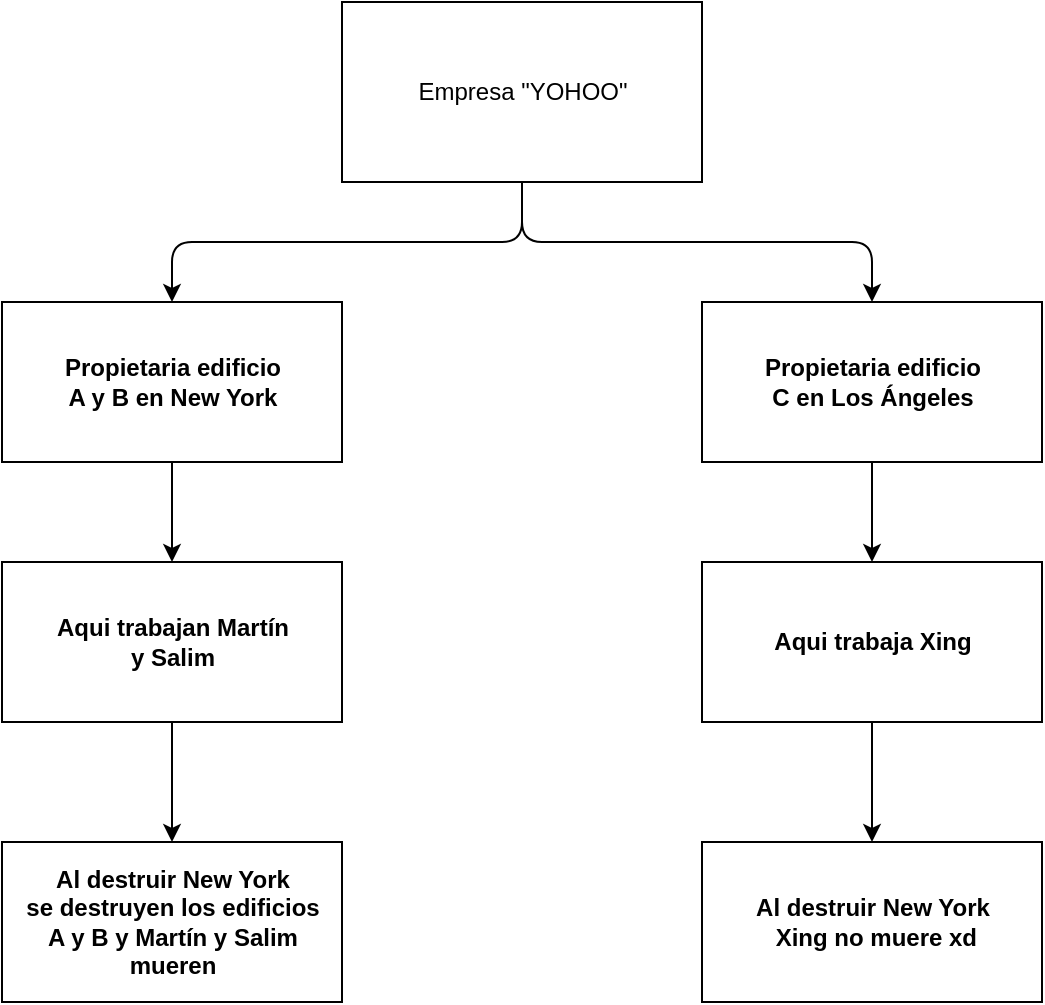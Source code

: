 <mxfile>
    <diagram id="DQ7xIzhSwcEXs6O9GUuj" name="Página-1">
        <mxGraphModel dx="1307" dy="391" grid="1" gridSize="10" guides="1" tooltips="1" connect="1" arrows="1" fold="1" page="1" pageScale="1" pageWidth="850" pageHeight="1100" math="0" shadow="0">
            <root>
                <mxCell id="0"/>
                <mxCell id="1" parent="0"/>
                <mxCell id="4" style="edgeStyle=none;html=1;entryX=0.5;entryY=0;entryDx=0;entryDy=0;" edge="1" parent="1" source="2" target="3">
                    <mxGeometry relative="1" as="geometry">
                        <Array as="points">
                            <mxPoint x="425" y="150"/>
                            <mxPoint x="250" y="150"/>
                        </Array>
                    </mxGeometry>
                </mxCell>
                <mxCell id="6" style="edgeStyle=none;html=1;entryX=0.5;entryY=0;entryDx=0;entryDy=0;" edge="1" parent="1" source="2" target="5">
                    <mxGeometry relative="1" as="geometry">
                        <Array as="points">
                            <mxPoint x="425" y="150"/>
                            <mxPoint x="600" y="150"/>
                        </Array>
                    </mxGeometry>
                </mxCell>
                <mxCell id="2" value="Empresa &quot;YOHOO&quot;" style="html=1;" vertex="1" parent="1">
                    <mxGeometry x="335" y="30" width="180" height="90" as="geometry"/>
                </mxCell>
                <mxCell id="10" style="edgeStyle=none;html=1;entryX=0.5;entryY=0;entryDx=0;entryDy=0;" edge="1" parent="1" source="3" target="7">
                    <mxGeometry relative="1" as="geometry"/>
                </mxCell>
                <mxCell id="3" value="&lt;b&gt;Propietaria edificio &lt;br&gt;A y B en New York&lt;/b&gt;" style="html=1;" vertex="1" parent="1">
                    <mxGeometry x="165" y="180" width="170" height="80" as="geometry"/>
                </mxCell>
                <mxCell id="11" style="edgeStyle=none;html=1;entryX=0.5;entryY=0;entryDx=0;entryDy=0;" edge="1" parent="1" source="5" target="8">
                    <mxGeometry relative="1" as="geometry"/>
                </mxCell>
                <mxCell id="5" value="&lt;b&gt;Propietaria edificio &lt;br&gt;C en Los Ángeles&lt;br&gt;&lt;/b&gt;" style="html=1;" vertex="1" parent="1">
                    <mxGeometry x="515" y="180" width="170" height="80" as="geometry"/>
                </mxCell>
                <mxCell id="12" style="edgeStyle=none;html=1;entryX=0.5;entryY=0;entryDx=0;entryDy=0;" edge="1" parent="1" source="7" target="9">
                    <mxGeometry relative="1" as="geometry"/>
                </mxCell>
                <mxCell id="7" value="&lt;b&gt;Aqui trabajan Martín&lt;br&gt;y Salim&lt;br&gt;&lt;/b&gt;" style="html=1;" vertex="1" parent="1">
                    <mxGeometry x="165" y="310" width="170" height="80" as="geometry"/>
                </mxCell>
                <mxCell id="14" style="edgeStyle=none;html=1;entryX=0.5;entryY=0;entryDx=0;entryDy=0;" edge="1" parent="1" source="8" target="13">
                    <mxGeometry relative="1" as="geometry"/>
                </mxCell>
                <mxCell id="8" value="&lt;b&gt;Aqui trabaja Xing&lt;br&gt;&lt;/b&gt;" style="html=1;" vertex="1" parent="1">
                    <mxGeometry x="515" y="310" width="170" height="80" as="geometry"/>
                </mxCell>
                <mxCell id="9" value="&lt;b&gt;Al destruir New York &lt;br&gt;se destruyen los edificios &lt;br&gt;A y B y Martín y Salim &lt;br&gt;mueren&lt;br&gt;&lt;/b&gt;" style="html=1;" vertex="1" parent="1">
                    <mxGeometry x="165" y="450" width="170" height="80" as="geometry"/>
                </mxCell>
                <mxCell id="13" value="&lt;b&gt;Al destruir New York &lt;br&gt;&amp;nbsp;Xing no muere xd&lt;br&gt;&lt;/b&gt;" style="html=1;" vertex="1" parent="1">
                    <mxGeometry x="515" y="450" width="170" height="80" as="geometry"/>
                </mxCell>
            </root>
        </mxGraphModel>
    </diagram>
</mxfile>